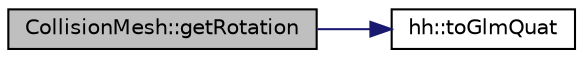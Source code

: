 digraph "CollisionMesh::getRotation"
{
 // INTERACTIVE_SVG=YES
 // LATEX_PDF_SIZE
  edge [fontname="Helvetica",fontsize="10",labelfontname="Helvetica",labelfontsize="10"];
  node [fontname="Helvetica",fontsize="10",shape=record];
  rankdir="LR";
  Node1 [label="CollisionMesh::getRotation",height=0.2,width=0.4,color="black", fillcolor="grey75", style="filled", fontcolor="black",tooltip=" "];
  Node1 -> Node2 [color="midnightblue",fontsize="10",style="solid",fontname="Helvetica"];
  Node2 [label="hh::toGlmQuat",height=0.2,width=0.4,color="black", fillcolor="white", style="filled",URL="$d7/dd1/namespacehh.html#ab959ffbb77b52e2f0b42582c23117eb4",tooltip=" "];
}

